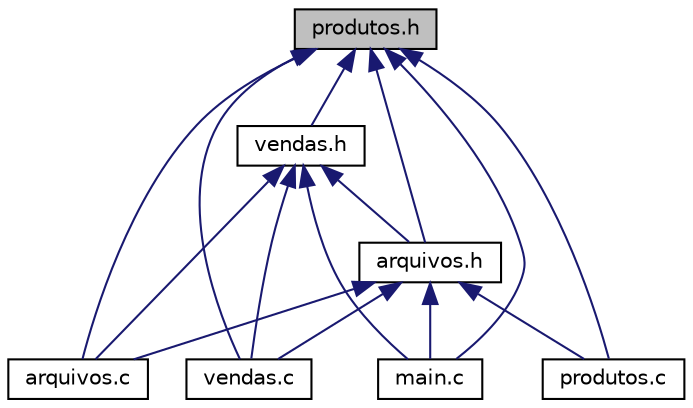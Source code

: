digraph "produtos.h"
{
 // LATEX_PDF_SIZE
  edge [fontname="Helvetica",fontsize="10",labelfontname="Helvetica",labelfontsize="10"];
  node [fontname="Helvetica",fontsize="10",shape=record];
  Node1 [label="produtos.h",height=0.2,width=0.4,color="black", fillcolor="grey75", style="filled", fontcolor="black",tooltip="Declaração de funções utilizadas para manipular produtos."];
  Node1 -> Node2 [dir="back",color="midnightblue",fontsize="10",style="solid",fontname="Helvetica"];
  Node2 [label="arquivos.c",height=0.2,width=0.4,color="black", fillcolor="white", style="filled",URL="$arquivos_8c.html",tooltip="Implementação das funções utilizadas nas operçãoes de arquivos."];
  Node1 -> Node3 [dir="back",color="midnightblue",fontsize="10",style="solid",fontname="Helvetica"];
  Node3 [label="arquivos.h",height=0.2,width=0.4,color="black", fillcolor="white", style="filled",URL="$arquivos_8h.html",tooltip="Declaração de funções utilizadas para operações de arquivos."];
  Node3 -> Node2 [dir="back",color="midnightblue",fontsize="10",style="solid",fontname="Helvetica"];
  Node3 -> Node4 [dir="back",color="midnightblue",fontsize="10",style="solid",fontname="Helvetica"];
  Node4 [label="main.c",height=0.2,width=0.4,color="black", fillcolor="white", style="filled",URL="$main_8c.html",tooltip="Arquivo Principal do projeto."];
  Node3 -> Node5 [dir="back",color="midnightblue",fontsize="10",style="solid",fontname="Helvetica"];
  Node5 [label="produtos.c",height=0.2,width=0.4,color="black", fillcolor="white", style="filled",URL="$produtos_8c.html",tooltip="Implementação das funções de produtos."];
  Node3 -> Node6 [dir="back",color="midnightblue",fontsize="10",style="solid",fontname="Helvetica"];
  Node6 [label="vendas.c",height=0.2,width=0.4,color="black", fillcolor="white", style="filled",URL="$vendas_8c.html",tooltip="Implementação das funções de vendas."];
  Node1 -> Node4 [dir="back",color="midnightblue",fontsize="10",style="solid",fontname="Helvetica"];
  Node1 -> Node5 [dir="back",color="midnightblue",fontsize="10",style="solid",fontname="Helvetica"];
  Node1 -> Node6 [dir="back",color="midnightblue",fontsize="10",style="solid",fontname="Helvetica"];
  Node1 -> Node7 [dir="back",color="midnightblue",fontsize="10",style="solid",fontname="Helvetica"];
  Node7 [label="vendas.h",height=0.2,width=0.4,color="black", fillcolor="white", style="filled",URL="$vendas_8h.html",tooltip="Declaração de funções utilizadas para manipular vendas."];
  Node7 -> Node2 [dir="back",color="midnightblue",fontsize="10",style="solid",fontname="Helvetica"];
  Node7 -> Node3 [dir="back",color="midnightblue",fontsize="10",style="solid",fontname="Helvetica"];
  Node7 -> Node4 [dir="back",color="midnightblue",fontsize="10",style="solid",fontname="Helvetica"];
  Node7 -> Node6 [dir="back",color="midnightblue",fontsize="10",style="solid",fontname="Helvetica"];
}
